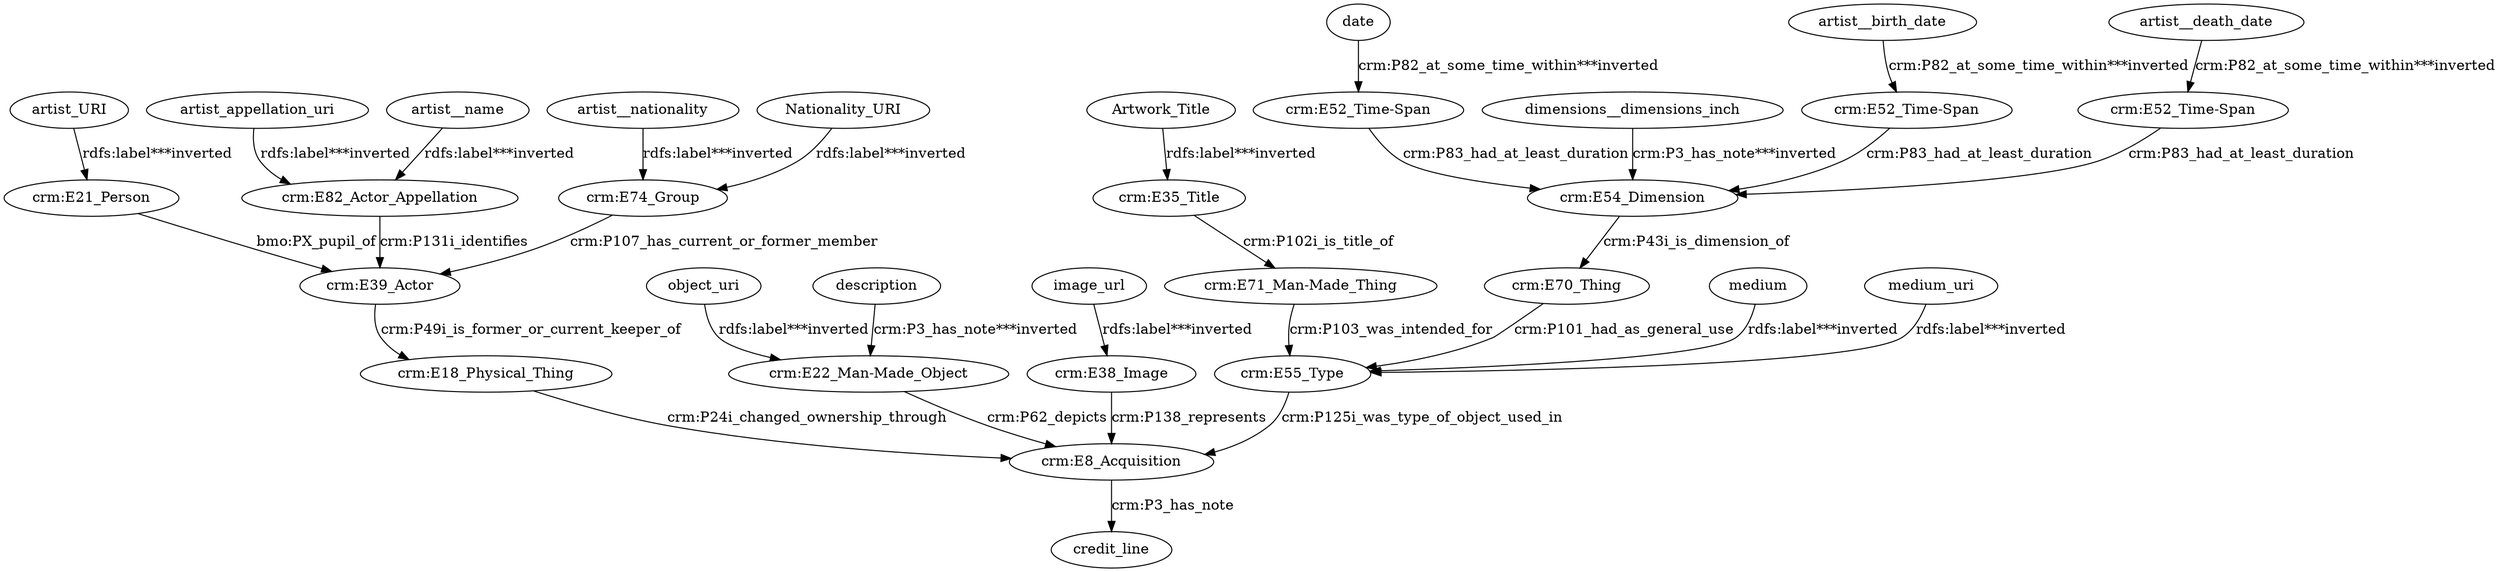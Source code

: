 digraph {
  Artwork_Title [type=attribute_name,label=Artwork_Title]
  "crm:E35_Title1" [type=class_uri,label="crm:E35_Title"]
  Nationality_URI [type=attribute_name,label=Nationality_URI]
  "crm:E74_Group1" [type=class_uri,label="crm:E74_Group"]
  artist_URI [type=attribute_name,label=artist_URI]
  "crm:E21_Person1" [type=class_uri,label="crm:E21_Person"]
  artist__birth_date [type=attribute_name,label=artist__birth_date]
  "crm:E52_Time-Span1" [type=class_uri,label="crm:E52_Time-Span"]
  artist__death_date [type=attribute_name,label=artist__death_date]
  "crm:E52_Time-Span2" [type=class_uri,label="crm:E52_Time-Span"]
  artist__name [type=attribute_name,label=artist__name]
  "crm:E82_Actor_Appellation1" [type=class_uri,label="crm:E82_Actor_Appellation"]
  artist__nationality [type=attribute_name,label=artist__nationality]
  artist_appellation_uri [type=attribute_name,label=artist_appellation_uri]
  "crm:E18_Physical_Thing" [type=class_uri,label="crm:E18_Physical_Thing"]
  "crm:E8_Acquisition1" [type=class_uri,label="crm:E8_Acquisition"]
  "crm:E39_Actor" [type=class_uri,label="crm:E39_Actor"]
  "crm:E22_Man-Made_Object1" [type=class_uri,label="crm:E22_Man-Made_Object"]
  "crm:E71_Man-Made_Thing" [type=class_uri,label="crm:E71_Man-Made_Thing"]
  "crm:E38_Image1" [type=class_uri,label="crm:E38_Image"]
  "crm:E54_Dimension1" [type=class_uri,label="crm:E54_Dimension"]
  "crm:E52_Time-Span3" [type=class_uri,label="crm:E52_Time-Span"]
  "crm:E70_Thing" [type=class_uri,label="crm:E70_Thing"]
  "crm:E55_Type1" [type=class_uri,label="crm:E55_Type"]
  credit_line [type=attribute_name,label=credit_line]
  date [type=attribute_name,label=date]
  description [type=attribute_name,label=description]
  dimensions__dimensions_inch [type=attribute_name,label=dimensions__dimensions_inch]
  image_url [type=attribute_name,label=image_url]
  medium [type=attribute_name,label=medium]
  medium_uri [type=attribute_name,label=medium_uri]
  object_uri [type=attribute_name,label=object_uri]
  Artwork_Title -> "crm:E35_Title1" [type=st_property_uri,label="rdfs:label***inverted",weight=1]
  Nationality_URI -> "crm:E74_Group1" [type=st_property_uri,label="rdfs:label***inverted",weight=1]
  artist_URI -> "crm:E21_Person1" [type=st_property_uri,label="rdfs:label***inverted",weight=1]
  artist__birth_date -> "crm:E52_Time-Span1" [type=st_property_uri,label="crm:P82_at_some_time_within***inverted",weight=1]
  artist__death_date -> "crm:E52_Time-Span2" [type=st_property_uri,label="crm:P82_at_some_time_within***inverted",weight=1]
  artist__name -> "crm:E82_Actor_Appellation1" [type=st_property_uri,label="rdfs:label***inverted",weight=1]
  artist__nationality -> "crm:E74_Group1" [type=st_property_uri,label="rdfs:label***inverted",weight=1]
  artist_appellation_uri -> "crm:E82_Actor_Appellation1" [type=st_property_uri,label="rdfs:label***inverted",weight=1]
  "crm:E18_Physical_Thing" -> "crm:E8_Acquisition1" [label="crm:P24i_changed_ownership_through",type=direct_property_uri,weight=1]
  "crm:E21_Person1" -> "crm:E39_Actor" [label="bmo:PX_pupil_of",type=direct_property_uri,weight=1]
  "crm:E22_Man-Made_Object1" -> "crm:E8_Acquisition1" [label="crm:P62_depicts",type=inherited,weight=4]
  "crm:E35_Title1" -> "crm:E71_Man-Made_Thing" [label="crm:P102i_is_title_of",type=direct_property_uri,weight=1]
  "crm:E38_Image1" -> "crm:E8_Acquisition1" [label="crm:P138_represents",type=inherited,weight=4]
  "crm:E39_Actor" -> "crm:E18_Physical_Thing" [label="crm:P49i_is_former_or_current_keeper_of",type=direct_property_uri,weight=1]
  "crm:E52_Time-Span1" -> "crm:E54_Dimension1" [label="crm:P83_had_at_least_duration",type=direct_property_uri,weight=1]
  "crm:E52_Time-Span2" -> "crm:E54_Dimension1" [label="crm:P83_had_at_least_duration",type=direct_property_uri,weight=1]
  "crm:E52_Time-Span3" -> "crm:E54_Dimension1" [label="crm:P83_had_at_least_duration",type=direct_property_uri,weight=1]
  "crm:E54_Dimension1" -> "crm:E70_Thing" [label="crm:P43i_is_dimension_of",type=direct_property_uri,weight=1]
  "crm:E55_Type1" -> "crm:E8_Acquisition1" [label="crm:P125i_was_type_of_object_used_in",type=inherited,weight=4]
  "crm:E70_Thing" -> "crm:E55_Type1" [label="crm:P101_had_as_general_use",type=direct_property_uri,weight=1]
  "crm:E71_Man-Made_Thing" -> "crm:E55_Type1" [label="crm:P103_was_intended_for",type=direct_property_uri,weight=1]
  "crm:E74_Group1" -> "crm:E39_Actor" [label="crm:P107_has_current_or_former_member",type=direct_property_uri,weight=1]
  "crm:E82_Actor_Appellation1" -> "crm:E39_Actor" [label="crm:P131i_identifies",type=direct_property_uri,weight=1]
  "crm:E8_Acquisition1" -> credit_line [label="crm:P3_has_note",type=st_property_uri]
  date -> "crm:E52_Time-Span3" [type=st_property_uri,label="crm:P82_at_some_time_within***inverted",weight=1]
  description -> "crm:E22_Man-Made_Object1" [type=st_property_uri,label="crm:P3_has_note***inverted",weight=1]
  dimensions__dimensions_inch -> "crm:E54_Dimension1" [type=st_property_uri,label="crm:P3_has_note***inverted",weight=1]
  image_url -> "crm:E38_Image1" [type=st_property_uri,label="rdfs:label***inverted",weight=1]
  medium -> "crm:E55_Type1" [type=st_property_uri,label="rdfs:label***inverted",weight=1]
  medium_uri -> "crm:E55_Type1" [type=st_property_uri,label="rdfs:label***inverted",weight=1]
  object_uri -> "crm:E22_Man-Made_Object1" [type=st_property_uri,label="rdfs:label***inverted",weight=1]
}
